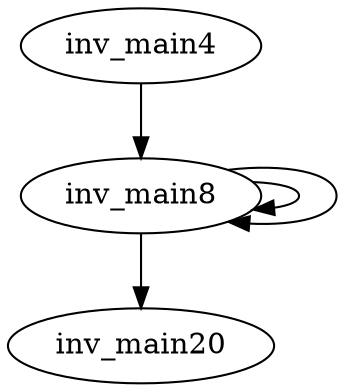digraph dag {
0 [label="inv_main20"];
1 [label="inv_main4"];
2 [label="inv_main8"];
2 -> 0
2 -> 2
2 -> 2
1 -> 2
}

